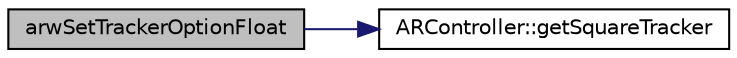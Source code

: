 digraph "arwSetTrackerOptionFloat"
{
 // INTERACTIVE_SVG=YES
  edge [fontname="Helvetica",fontsize="10",labelfontname="Helvetica",labelfontsize="10"];
  node [fontname="Helvetica",fontsize="10",shape=record];
  rankdir="LR";
  Node1 [label="arwSetTrackerOptionFloat",height=0.2,width=0.4,color="black", fillcolor="grey75", style="filled", fontcolor="black"];
  Node1 -> Node2 [color="midnightblue",fontsize="10",style="solid",fontname="Helvetica"];
  Node2 [label="ARController::getSquareTracker",height=0.2,width=0.4,color="black", fillcolor="white", style="filled",URL="$class_a_r_controller.html#aa910abed201696a4180c2f71a789e5a4"];
}
